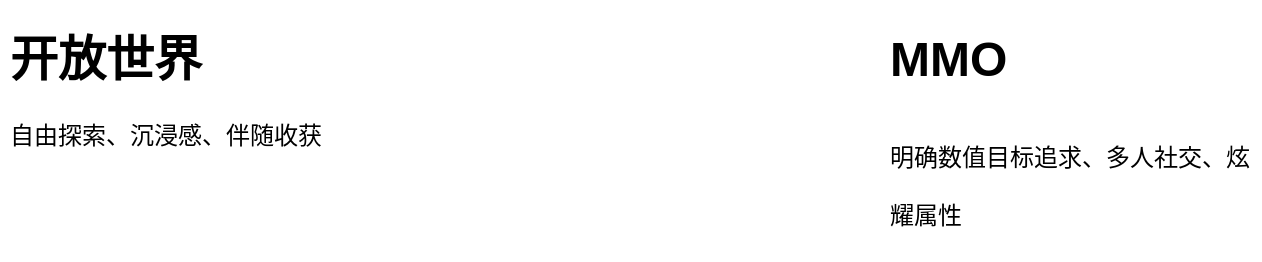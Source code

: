 <mxfile version="17.4.0" type="github">
  <diagram id="AOJhjXBNwnViWs2GPNID" name="Page-1">
    <mxGraphModel dx="1278" dy="547" grid="1" gridSize="10" guides="1" tooltips="1" connect="1" arrows="1" fold="1" page="1" pageScale="1" pageWidth="1654" pageHeight="2336" math="0" shadow="0">
      <root>
        <mxCell id="0" />
        <mxCell id="1" parent="0" />
        <mxCell id="HnYU0acO4vSNHPghmum4-1" value="&lt;h1&gt;开放世界&lt;/h1&gt;&lt;p&gt;自由探索、沉浸感、伴随收获&lt;/p&gt;" style="text;html=1;strokeColor=none;fillColor=none;spacing=5;spacingTop=-20;whiteSpace=wrap;overflow=hidden;rounded=0;" vertex="1" parent="1">
          <mxGeometry x="190" y="100" width="190" height="120" as="geometry" />
        </mxCell>
        <mxCell id="HnYU0acO4vSNHPghmum4-2" value="&lt;h1&gt;&lt;span&gt;MMO&lt;/span&gt;&lt;/h1&gt;&lt;h1&gt;&lt;span style=&quot;font-size: 12px ; font-weight: 400&quot;&gt;明确数值目标追求、多人社交、炫耀属性&lt;/span&gt;&lt;/h1&gt;" style="text;html=1;strokeColor=none;fillColor=none;spacing=5;spacingTop=-20;whiteSpace=wrap;overflow=hidden;rounded=0;" vertex="1" parent="1">
          <mxGeometry x="630" y="100" width="190" height="120" as="geometry" />
        </mxCell>
      </root>
    </mxGraphModel>
  </diagram>
</mxfile>
